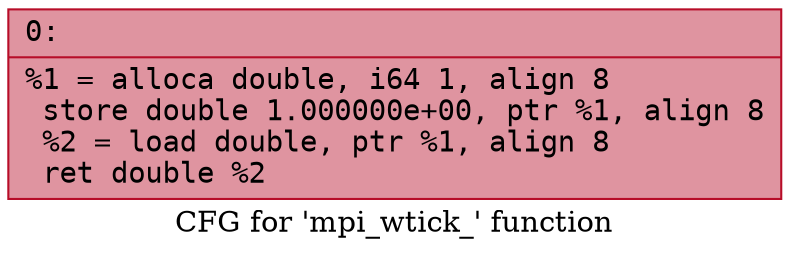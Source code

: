 digraph "CFG for 'mpi_wtick_' function" {
	label="CFG for 'mpi_wtick_' function";

	Node0x5560a31d6510 [shape=record,color="#b70d28ff", style=filled, fillcolor="#b70d2870" fontname="Courier",label="{0:\l|  %1 = alloca double, i64 1, align 8\l  store double 1.000000e+00, ptr %1, align 8\l  %2 = load double, ptr %1, align 8\l  ret double %2\l}"];
}
